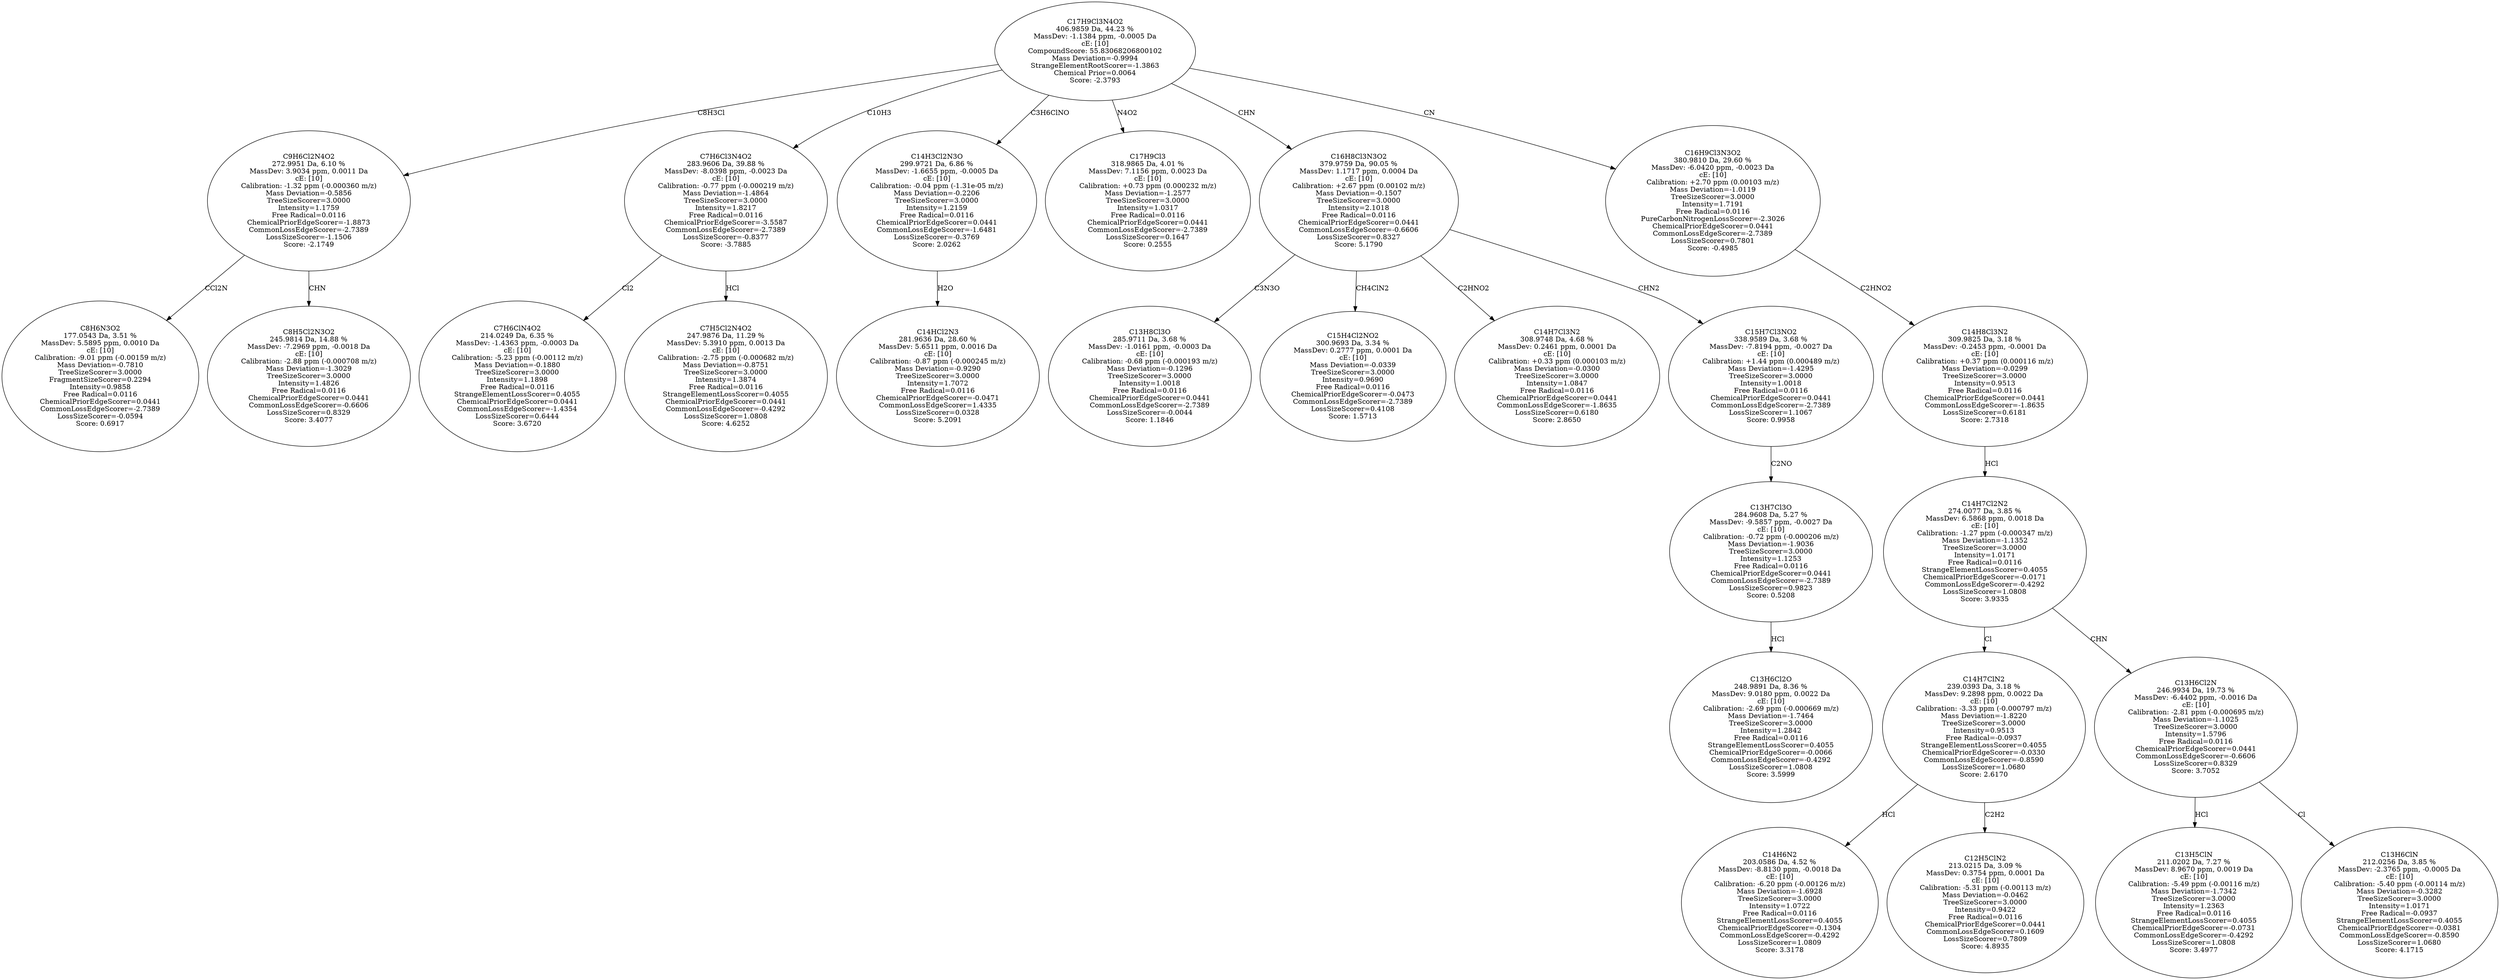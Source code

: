 strict digraph {
v1 [label="C8H6N3O2\n177.0543 Da, 3.51 %\nMassDev: 5.5895 ppm, 0.0010 Da\ncE: [10]\nCalibration: -9.01 ppm (-0.00159 m/z)\nMass Deviation=-0.7810\nTreeSizeScorer=3.0000\nFragmentSizeScorer=0.2294\nIntensity=0.9858\nFree Radical=0.0116\nChemicalPriorEdgeScorer=0.0441\nCommonLossEdgeScorer=-2.7389\nLossSizeScorer=-0.0594\nScore: 0.6917"];
v2 [label="C8H5Cl2N3O2\n245.9814 Da, 14.88 %\nMassDev: -7.2969 ppm, -0.0018 Da\ncE: [10]\nCalibration: -2.88 ppm (-0.000708 m/z)\nMass Deviation=-1.3029\nTreeSizeScorer=3.0000\nIntensity=1.4826\nFree Radical=0.0116\nChemicalPriorEdgeScorer=0.0441\nCommonLossEdgeScorer=-0.6606\nLossSizeScorer=0.8329\nScore: 3.4077"];
v3 [label="C9H6Cl2N4O2\n272.9951 Da, 6.10 %\nMassDev: 3.9034 ppm, 0.0011 Da\ncE: [10]\nCalibration: -1.32 ppm (-0.000360 m/z)\nMass Deviation=-0.5856\nTreeSizeScorer=3.0000\nIntensity=1.1759\nFree Radical=0.0116\nChemicalPriorEdgeScorer=-1.8873\nCommonLossEdgeScorer=-2.7389\nLossSizeScorer=-1.1506\nScore: -2.1749"];
v4 [label="C7H6ClN4O2\n214.0249 Da, 6.35 %\nMassDev: -1.4363 ppm, -0.0003 Da\ncE: [10]\nCalibration: -5.23 ppm (-0.00112 m/z)\nMass Deviation=-0.1880\nTreeSizeScorer=3.0000\nIntensity=1.1898\nFree Radical=0.0116\nStrangeElementLossScorer=0.4055\nChemicalPriorEdgeScorer=0.0441\nCommonLossEdgeScorer=-1.4354\nLossSizeScorer=0.6444\nScore: 3.6720"];
v5 [label="C7H5Cl2N4O2\n247.9876 Da, 11.29 %\nMassDev: 5.3910 ppm, 0.0013 Da\ncE: [10]\nCalibration: -2.75 ppm (-0.000682 m/z)\nMass Deviation=-0.8751\nTreeSizeScorer=3.0000\nIntensity=1.3874\nFree Radical=0.0116\nStrangeElementLossScorer=0.4055\nChemicalPriorEdgeScorer=0.0441\nCommonLossEdgeScorer=-0.4292\nLossSizeScorer=1.0808\nScore: 4.6252"];
v6 [label="C7H6Cl3N4O2\n283.9606 Da, 39.88 %\nMassDev: -8.0398 ppm, -0.0023 Da\ncE: [10]\nCalibration: -0.77 ppm (-0.000219 m/z)\nMass Deviation=-1.4864\nTreeSizeScorer=3.0000\nIntensity=1.8217\nFree Radical=0.0116\nChemicalPriorEdgeScorer=-3.5587\nCommonLossEdgeScorer=-2.7389\nLossSizeScorer=-0.8377\nScore: -3.7885"];
v7 [label="C14HCl2N3\n281.9636 Da, 28.60 %\nMassDev: 5.6511 ppm, 0.0016 Da\ncE: [10]\nCalibration: -0.87 ppm (-0.000245 m/z)\nMass Deviation=-0.9290\nTreeSizeScorer=3.0000\nIntensity=1.7072\nFree Radical=0.0116\nChemicalPriorEdgeScorer=-0.0471\nCommonLossEdgeScorer=1.4335\nLossSizeScorer=0.0328\nScore: 5.2091"];
v8 [label="C14H3Cl2N3O\n299.9721 Da, 6.86 %\nMassDev: -1.6655 ppm, -0.0005 Da\ncE: [10]\nCalibration: -0.04 ppm (-1.31e-05 m/z)\nMass Deviation=-0.2206\nTreeSizeScorer=3.0000\nIntensity=1.2159\nFree Radical=0.0116\nChemicalPriorEdgeScorer=0.0441\nCommonLossEdgeScorer=-1.6481\nLossSizeScorer=-0.3769\nScore: 2.0262"];
v9 [label="C17H9Cl3\n318.9865 Da, 4.01 %\nMassDev: 7.1156 ppm, 0.0023 Da\ncE: [10]\nCalibration: +0.73 ppm (0.000232 m/z)\nMass Deviation=-1.2577\nTreeSizeScorer=3.0000\nIntensity=1.0317\nFree Radical=0.0116\nChemicalPriorEdgeScorer=0.0441\nCommonLossEdgeScorer=-2.7389\nLossSizeScorer=0.1647\nScore: 0.2555"];
v10 [label="C13H8Cl3O\n285.9711 Da, 3.68 %\nMassDev: -1.0161 ppm, -0.0003 Da\ncE: [10]\nCalibration: -0.68 ppm (-0.000193 m/z)\nMass Deviation=-0.1296\nTreeSizeScorer=3.0000\nIntensity=1.0018\nFree Radical=0.0116\nChemicalPriorEdgeScorer=0.0441\nCommonLossEdgeScorer=-2.7389\nLossSizeScorer=-0.0044\nScore: 1.1846"];
v11 [label="C15H4Cl2NO2\n300.9693 Da, 3.34 %\nMassDev: 0.2777 ppm, 0.0001 Da\ncE: [10]\nMass Deviation=-0.0339\nTreeSizeScorer=3.0000\nIntensity=0.9690\nFree Radical=0.0116\nChemicalPriorEdgeScorer=-0.0473\nCommonLossEdgeScorer=-2.7389\nLossSizeScorer=0.4108\nScore: 1.5713"];
v12 [label="C14H7Cl3N2\n308.9748 Da, 4.68 %\nMassDev: 0.2461 ppm, 0.0001 Da\ncE: [10]\nCalibration: +0.33 ppm (0.000103 m/z)\nMass Deviation=-0.0300\nTreeSizeScorer=3.0000\nIntensity=1.0847\nFree Radical=0.0116\nChemicalPriorEdgeScorer=0.0441\nCommonLossEdgeScorer=-1.8635\nLossSizeScorer=0.6180\nScore: 2.8650"];
v13 [label="C13H6Cl2O\n248.9891 Da, 8.36 %\nMassDev: 9.0180 ppm, 0.0022 Da\ncE: [10]\nCalibration: -2.69 ppm (-0.000669 m/z)\nMass Deviation=-1.7464\nTreeSizeScorer=3.0000\nIntensity=1.2842\nFree Radical=0.0116\nStrangeElementLossScorer=0.4055\nChemicalPriorEdgeScorer=-0.0066\nCommonLossEdgeScorer=-0.4292\nLossSizeScorer=1.0808\nScore: 3.5999"];
v14 [label="C13H7Cl3O\n284.9608 Da, 5.27 %\nMassDev: -9.5857 ppm, -0.0027 Da\ncE: [10]\nCalibration: -0.72 ppm (-0.000206 m/z)\nMass Deviation=-1.9036\nTreeSizeScorer=3.0000\nIntensity=1.1253\nFree Radical=0.0116\nChemicalPriorEdgeScorer=0.0441\nCommonLossEdgeScorer=-2.7389\nLossSizeScorer=0.9823\nScore: 0.5208"];
v15 [label="C15H7Cl3NO2\n338.9589 Da, 3.68 %\nMassDev: -7.8194 ppm, -0.0027 Da\ncE: [10]\nCalibration: +1.44 ppm (0.000489 m/z)\nMass Deviation=-1.4295\nTreeSizeScorer=3.0000\nIntensity=1.0018\nFree Radical=0.0116\nChemicalPriorEdgeScorer=0.0441\nCommonLossEdgeScorer=-2.7389\nLossSizeScorer=1.1067\nScore: 0.9958"];
v16 [label="C16H8Cl3N3O2\n379.9759 Da, 90.05 %\nMassDev: 1.1717 ppm, 0.0004 Da\ncE: [10]\nCalibration: +2.67 ppm (0.00102 m/z)\nMass Deviation=-0.1507\nTreeSizeScorer=3.0000\nIntensity=2.1018\nFree Radical=0.0116\nChemicalPriorEdgeScorer=0.0441\nCommonLossEdgeScorer=-0.6606\nLossSizeScorer=0.8327\nScore: 5.1790"];
v17 [label="C14H6N2\n203.0586 Da, 4.52 %\nMassDev: -8.8130 ppm, -0.0018 Da\ncE: [10]\nCalibration: -6.20 ppm (-0.00126 m/z)\nMass Deviation=-1.6928\nTreeSizeScorer=3.0000\nIntensity=1.0722\nFree Radical=0.0116\nStrangeElementLossScorer=0.4055\nChemicalPriorEdgeScorer=-0.1304\nCommonLossEdgeScorer=-0.4292\nLossSizeScorer=1.0809\nScore: 3.3178"];
v18 [label="C12H5ClN2\n213.0215 Da, 3.09 %\nMassDev: 0.3754 ppm, 0.0001 Da\ncE: [10]\nCalibration: -5.31 ppm (-0.00113 m/z)\nMass Deviation=-0.0462\nTreeSizeScorer=3.0000\nIntensity=0.9422\nFree Radical=0.0116\nChemicalPriorEdgeScorer=0.0441\nCommonLossEdgeScorer=0.1609\nLossSizeScorer=0.7809\nScore: 4.8935"];
v19 [label="C14H7ClN2\n239.0393 Da, 3.18 %\nMassDev: 9.2898 ppm, 0.0022 Da\ncE: [10]\nCalibration: -3.33 ppm (-0.000797 m/z)\nMass Deviation=-1.8220\nTreeSizeScorer=3.0000\nIntensity=0.9513\nFree Radical=-0.0937\nStrangeElementLossScorer=0.4055\nChemicalPriorEdgeScorer=-0.0330\nCommonLossEdgeScorer=-0.8590\nLossSizeScorer=1.0680\nScore: 2.6170"];
v20 [label="C13H5ClN\n211.0202 Da, 7.27 %\nMassDev: 8.9670 ppm, 0.0019 Da\ncE: [10]\nCalibration: -5.49 ppm (-0.00116 m/z)\nMass Deviation=-1.7342\nTreeSizeScorer=3.0000\nIntensity=1.2363\nFree Radical=0.0116\nStrangeElementLossScorer=0.4055\nChemicalPriorEdgeScorer=-0.0731\nCommonLossEdgeScorer=-0.4292\nLossSizeScorer=1.0808\nScore: 3.4977"];
v21 [label="C13H6ClN\n212.0256 Da, 3.85 %\nMassDev: -2.3765 ppm, -0.0005 Da\ncE: [10]\nCalibration: -5.40 ppm (-0.00114 m/z)\nMass Deviation=-0.3282\nTreeSizeScorer=3.0000\nIntensity=1.0171\nFree Radical=-0.0937\nStrangeElementLossScorer=0.4055\nChemicalPriorEdgeScorer=-0.0381\nCommonLossEdgeScorer=-0.8590\nLossSizeScorer=1.0680\nScore: 4.1715"];
v22 [label="C13H6Cl2N\n246.9934 Da, 19.73 %\nMassDev: -6.4402 ppm, -0.0016 Da\ncE: [10]\nCalibration: -2.81 ppm (-0.000695 m/z)\nMass Deviation=-1.1025\nTreeSizeScorer=3.0000\nIntensity=1.5796\nFree Radical=0.0116\nChemicalPriorEdgeScorer=0.0441\nCommonLossEdgeScorer=-0.6606\nLossSizeScorer=0.8329\nScore: 3.7052"];
v23 [label="C14H7Cl2N2\n274.0077 Da, 3.85 %\nMassDev: 6.5868 ppm, 0.0018 Da\ncE: [10]\nCalibration: -1.27 ppm (-0.000347 m/z)\nMass Deviation=-1.1352\nTreeSizeScorer=3.0000\nIntensity=1.0171\nFree Radical=0.0116\nStrangeElementLossScorer=0.4055\nChemicalPriorEdgeScorer=-0.0171\nCommonLossEdgeScorer=-0.4292\nLossSizeScorer=1.0808\nScore: 3.9335"];
v24 [label="C14H8Cl3N2\n309.9825 Da, 3.18 %\nMassDev: -0.2453 ppm, -0.0001 Da\ncE: [10]\nCalibration: +0.37 ppm (0.000116 m/z)\nMass Deviation=-0.0299\nTreeSizeScorer=3.0000\nIntensity=0.9513\nFree Radical=0.0116\nChemicalPriorEdgeScorer=0.0441\nCommonLossEdgeScorer=-1.8635\nLossSizeScorer=0.6181\nScore: 2.7318"];
v25 [label="C16H9Cl3N3O2\n380.9810 Da, 29.60 %\nMassDev: -6.0420 ppm, -0.0023 Da\ncE: [10]\nCalibration: +2.70 ppm (0.00103 m/z)\nMass Deviation=-1.0119\nTreeSizeScorer=3.0000\nIntensity=1.7191\nFree Radical=0.0116\nPureCarbonNitrogenLossScorer=-2.3026\nChemicalPriorEdgeScorer=0.0441\nCommonLossEdgeScorer=-2.7389\nLossSizeScorer=0.7801\nScore: -0.4985"];
v26 [label="C17H9Cl3N4O2\n406.9859 Da, 44.23 %\nMassDev: -1.1384 ppm, -0.0005 Da\ncE: [10]\nCompoundScore: 55.83068206800102\nMass Deviation=-0.9994\nStrangeElementRootScorer=-1.3863\nChemical Prior=0.0064\nScore: -2.3793"];
v3 -> v1 [label="CCl2N"];
v3 -> v2 [label="CHN"];
v26 -> v3 [label="C8H3Cl"];
v6 -> v4 [label="Cl2"];
v6 -> v5 [label="HCl"];
v26 -> v6 [label="C10H3"];
v8 -> v7 [label="H2O"];
v26 -> v8 [label="C3H6ClNO"];
v26 -> v9 [label="N4O2"];
v16 -> v10 [label="C3N3O"];
v16 -> v11 [label="CH4ClN2"];
v16 -> v12 [label="C2HNO2"];
v14 -> v13 [label="HCl"];
v15 -> v14 [label="C2NO"];
v16 -> v15 [label="CHN2"];
v26 -> v16 [label="CHN"];
v19 -> v17 [label="HCl"];
v19 -> v18 [label="C2H2"];
v23 -> v19 [label="Cl"];
v22 -> v20 [label="HCl"];
v22 -> v21 [label="Cl"];
v23 -> v22 [label="CHN"];
v24 -> v23 [label="HCl"];
v25 -> v24 [label="C2HNO2"];
v26 -> v25 [label="CN"];
}